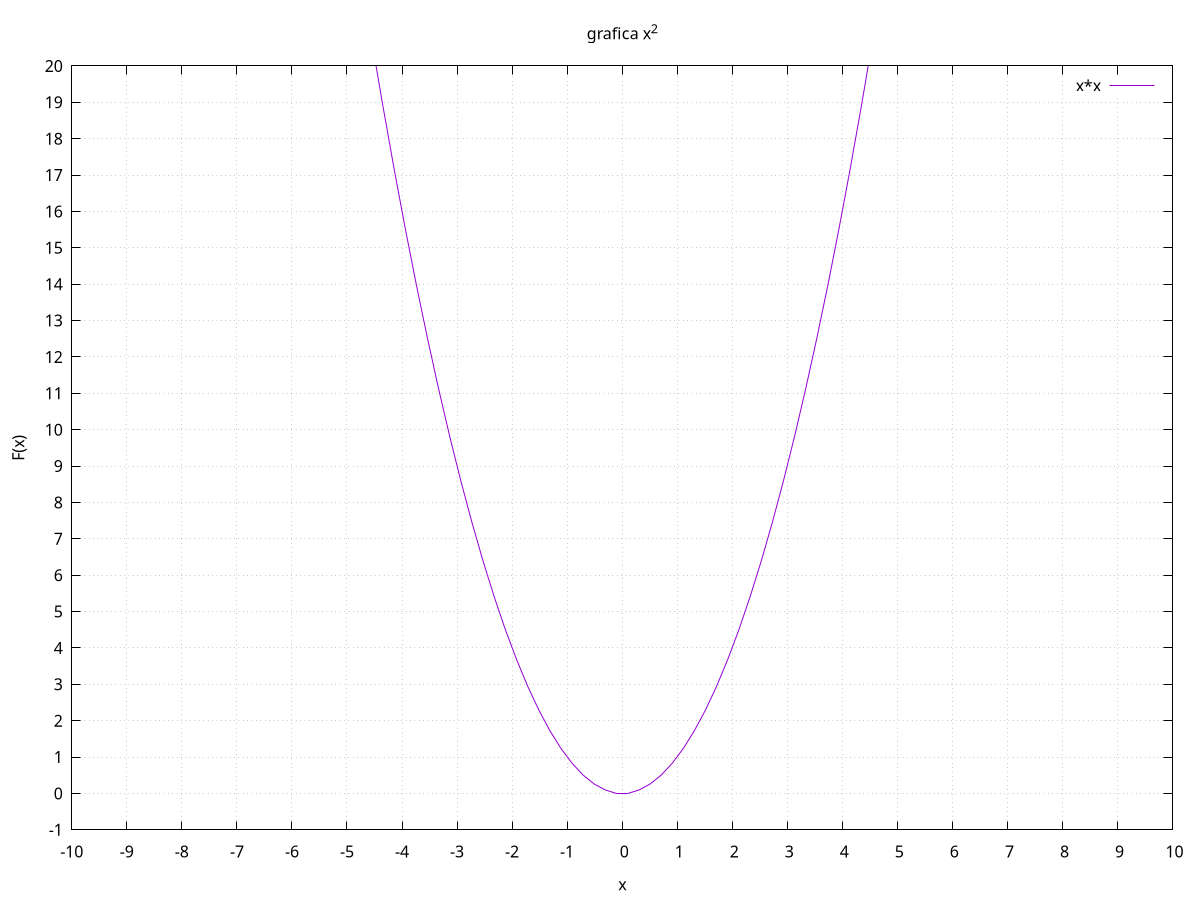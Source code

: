 set terminal png
set output "cuadrado_gp.png"

set xrange [-10:10]
set yrange [-1:20]
set ylabel "F(x)"
set xlabel "x"
set title "grafica x^2"
set grid
set xtics 1
set ytics 1


plot x*x

